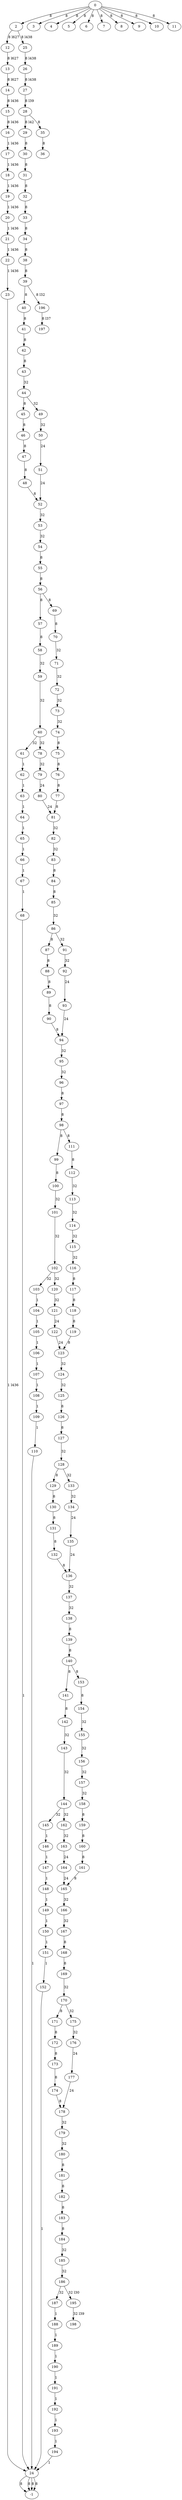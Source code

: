 digraph G {
0 -> 2 [label="8"]
0 -> 3 [label="8"]
0 -> 4 [label="8"]
0 -> 5 [label="8"]
0 -> 6 [label="8"]
0 -> 7 [label="8"]
0 -> 8 [label="8"]
0 -> 9 [label="8"]
0 -> 10 [label="8"]
0 -> 11 [label="8"]
2 -> 12 [label="8 l627"]
12 -> 13 [label="8 l627"]
13 -> 14 [label="8 l627"]
14 -> 15 [label="8 l436"]
15 -> 16 [label="8 l436"]
16 -> 17 [label="1 l436"]
17 -> 18 [label="1 l436"]
18 -> 19 [label="1 l436"]
19 -> 20 [label="1 l436"]
20 -> 21 [label="1 l436"]
21 -> 22 [label="1 l436"]
22 -> 23 [label="1 l436"]
23 -> 24 [label="1 l436"]
2 -> 25 [label="8 l438"]
25 -> 26 [label="8 l438"]
26 -> 27 [label="8 l438"]
27 -> 28 [label="8 l39"]
28 -> 29 [label="8 l42"]
29 -> 30 [label="8"]
30 -> 31 [label="8"]
31 -> 32 [label="8"]
32 -> 33 [label="8"]
33 -> 34 [label="8"]
28 -> 35 [label="8"]
35 -> 36 [label="8"]
34 -> 38 [label="8"]
38 -> 39 [label="8"]
39 -> 40 [label="8"]
40 -> 41 [label="8"]
41 -> 42 [label="8"]
42 -> 43 [label="8"]
43 -> 44 [label="32"]
44 -> 45 [label="8"]
45 -> 46 [label="8"]
46 -> 47 [label="8"]
47 -> 48 [label="8"]
44 -> 49 [label="32"]
49 -> 50 [label="32"]
50 -> 51 [label="24"]
51 -> 52 [label="24"]
48 -> 52 [label="8"]
52 -> 53 [label="32"]
53 -> 54 [label="32"]
54 -> 55 [label="8"]
55 -> 56 [label="8"]
56 -> 57 [label="8"]
57 -> 58 [label="8"]
58 -> 59 [label="32"]
59 -> 60 [label="32"]
60 -> 61 [label="32"]
61 -> 62 [label="1"]
62 -> 63 [label="1"]
63 -> 64 [label="1"]
64 -> 65 [label="1"]
65 -> 66 [label="1"]
66 -> 67 [label="1"]
67 -> 68 [label="1"]
68 -> 24 [label="1"]
56 -> 69 [label="8"]
69 -> 70 [label="8"]
70 -> 71 [label="32"]
71 -> 72 [label="32"]
72 -> 73 [label="32"]
73 -> 74 [label="32"]
74 -> 75 [label="8"]
75 -> 76 [label="8"]
76 -> 77 [label="8"]
60 -> 78 [label="32"]
78 -> 79 [label="32"]
79 -> 80 [label="24"]
80 -> 81 [label="24"]
77 -> 81 [label="8"]
81 -> 82 [label="32"]
82 -> 83 [label="32"]
83 -> 84 [label="8"]
84 -> 85 [label="8"]
85 -> 86 [label="32"]
86 -> 87 [label="8"]
87 -> 88 [label="8"]
88 -> 89 [label="8"]
89 -> 90 [label="8"]
86 -> 91 [label="32"]
91 -> 92 [label="32"]
92 -> 93 [label="24"]
93 -> 94 [label="24"]
90 -> 94 [label="8"]
94 -> 95 [label="32"]
95 -> 96 [label="32"]
96 -> 97 [label="8"]
97 -> 98 [label="8"]
98 -> 99 [label="8"]
99 -> 100 [label="8"]
100 -> 101 [label="32"]
101 -> 102 [label="32"]
102 -> 103 [label="32"]
103 -> 104 [label="1"]
104 -> 105 [label="1"]
105 -> 106 [label="1"]
106 -> 107 [label="1"]
107 -> 108 [label="1"]
108 -> 109 [label="1"]
109 -> 110 [label="1"]
110 -> 24 [label="1"]
98 -> 111 [label="8"]
111 -> 112 [label="8"]
112 -> 113 [label="32"]
113 -> 114 [label="32"]
114 -> 115 [label="32"]
115 -> 116 [label="32"]
116 -> 117 [label="8"]
117 -> 118 [label="8"]
118 -> 119 [label="8"]
102 -> 120 [label="32"]
120 -> 121 [label="32"]
121 -> 122 [label="24"]
122 -> 123 [label="24"]
119 -> 123 [label="8"]
123 -> 124 [label="32"]
124 -> 125 [label="32"]
125 -> 126 [label="8"]
126 -> 127 [label="8"]
127 -> 128 [label="32"]
128 -> 129 [label="8"]
129 -> 130 [label="8"]
130 -> 131 [label="8"]
131 -> 132 [label="8"]
128 -> 133 [label="32"]
133 -> 134 [label="32"]
134 -> 135 [label="24"]
135 -> 136 [label="24"]
132 -> 136 [label="8"]
136 -> 137 [label="32"]
137 -> 138 [label="32"]
138 -> 139 [label="8"]
139 -> 140 [label="8"]
140 -> 141 [label="8"]
141 -> 142 [label="8"]
142 -> 143 [label="32"]
143 -> 144 [label="32"]
144 -> 145 [label="32"]
145 -> 146 [label="1"]
146 -> 147 [label="1"]
147 -> 148 [label="1"]
148 -> 149 [label="1"]
149 -> 150 [label="1"]
150 -> 151 [label="1"]
151 -> 152 [label="1"]
152 -> 24 [label="1"]
140 -> 153 [label="8"]
153 -> 154 [label="8"]
154 -> 155 [label="32"]
155 -> 156 [label="32"]
156 -> 157 [label="32"]
157 -> 158 [label="32"]
158 -> 159 [label="8"]
159 -> 160 [label="8"]
160 -> 161 [label="8"]
144 -> 162 [label="32"]
162 -> 163 [label="32"]
163 -> 164 [label="24"]
164 -> 165 [label="24"]
161 -> 165 [label="8"]
165 -> 166 [label="32"]
166 -> 167 [label="32"]
167 -> 168 [label="8"]
168 -> 169 [label="8"]
169 -> 170 [label="32"]
170 -> 171 [label="8"]
171 -> 172 [label="8"]
172 -> 173 [label="8"]
173 -> 174 [label="8"]
170 -> 175 [label="32"]
175 -> 176 [label="32"]
176 -> 177 [label="24"]
177 -> 178 [label="24"]
174 -> 178 [label="8"]
178 -> 179 [label="32"]
179 -> 180 [label="32"]
180 -> 181 [label="8"]
181 -> 182 [label="8"]
182 -> 183 [label="8"]
183 -> 184 [label="8"]
184 -> 185 [label="32"]
185 -> 186 [label="32"]
186 -> 187 [label="32"]
187 -> 188 [label="1"]
188 -> 189 [label="1"]
189 -> 190 [label="1"]
190 -> 191 [label="1"]
191 -> 192 [label="1"]
192 -> 193 [label="1"]
193 -> 194 [label="1"]
194 -> 24 [label="1"]
186 -> 195 [label="32 l30"]
39 -> 196 [label="8 l32"]
196 -> 197 [label="8 l37"]
195 -> 198 [label="32 l39"]
24 -> -1 [label="8"]
24 -> -1 [label="8"]
24 -> -1 [label="8"]
24 -> -1 [label="8"]
}
